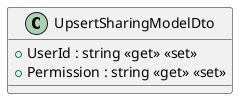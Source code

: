 @startuml
class UpsertSharingModelDto {
    + UserId : string <<get>> <<set>>
    + Permission : string <<get>> <<set>>
}
@enduml